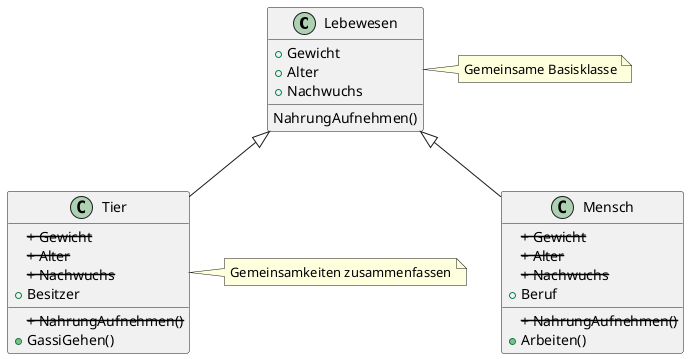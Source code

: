 @startuml LebewesenDiagramm
class Lebewesen {
    + Gewicht
    + Alter
    + Nachwuchs
    NahrungAufnehmen()
}
note right: Gemeinsame Basisklasse

class Tier {
    <s>+ Gewicht</s>
    <s>+ Alter</s>
    <s>+ Nachwuchs</s>
    + Besitzer
    <s>+ NahrungAufnehmen()</s>
    + GassiGehen()
}
Lebewesen <|-- Tier
note right: Gemeinsamkeiten zusammenfassen

class Mensch {
    <s>+ Gewicht</s>
    <s>+ Alter</s>
    <s>+ Nachwuchs</s>
    + Beruf
    <s>+ NahrungAufnehmen()</s>
    + Arbeiten()
}
Lebewesen <|-- Mensch
@enduml
